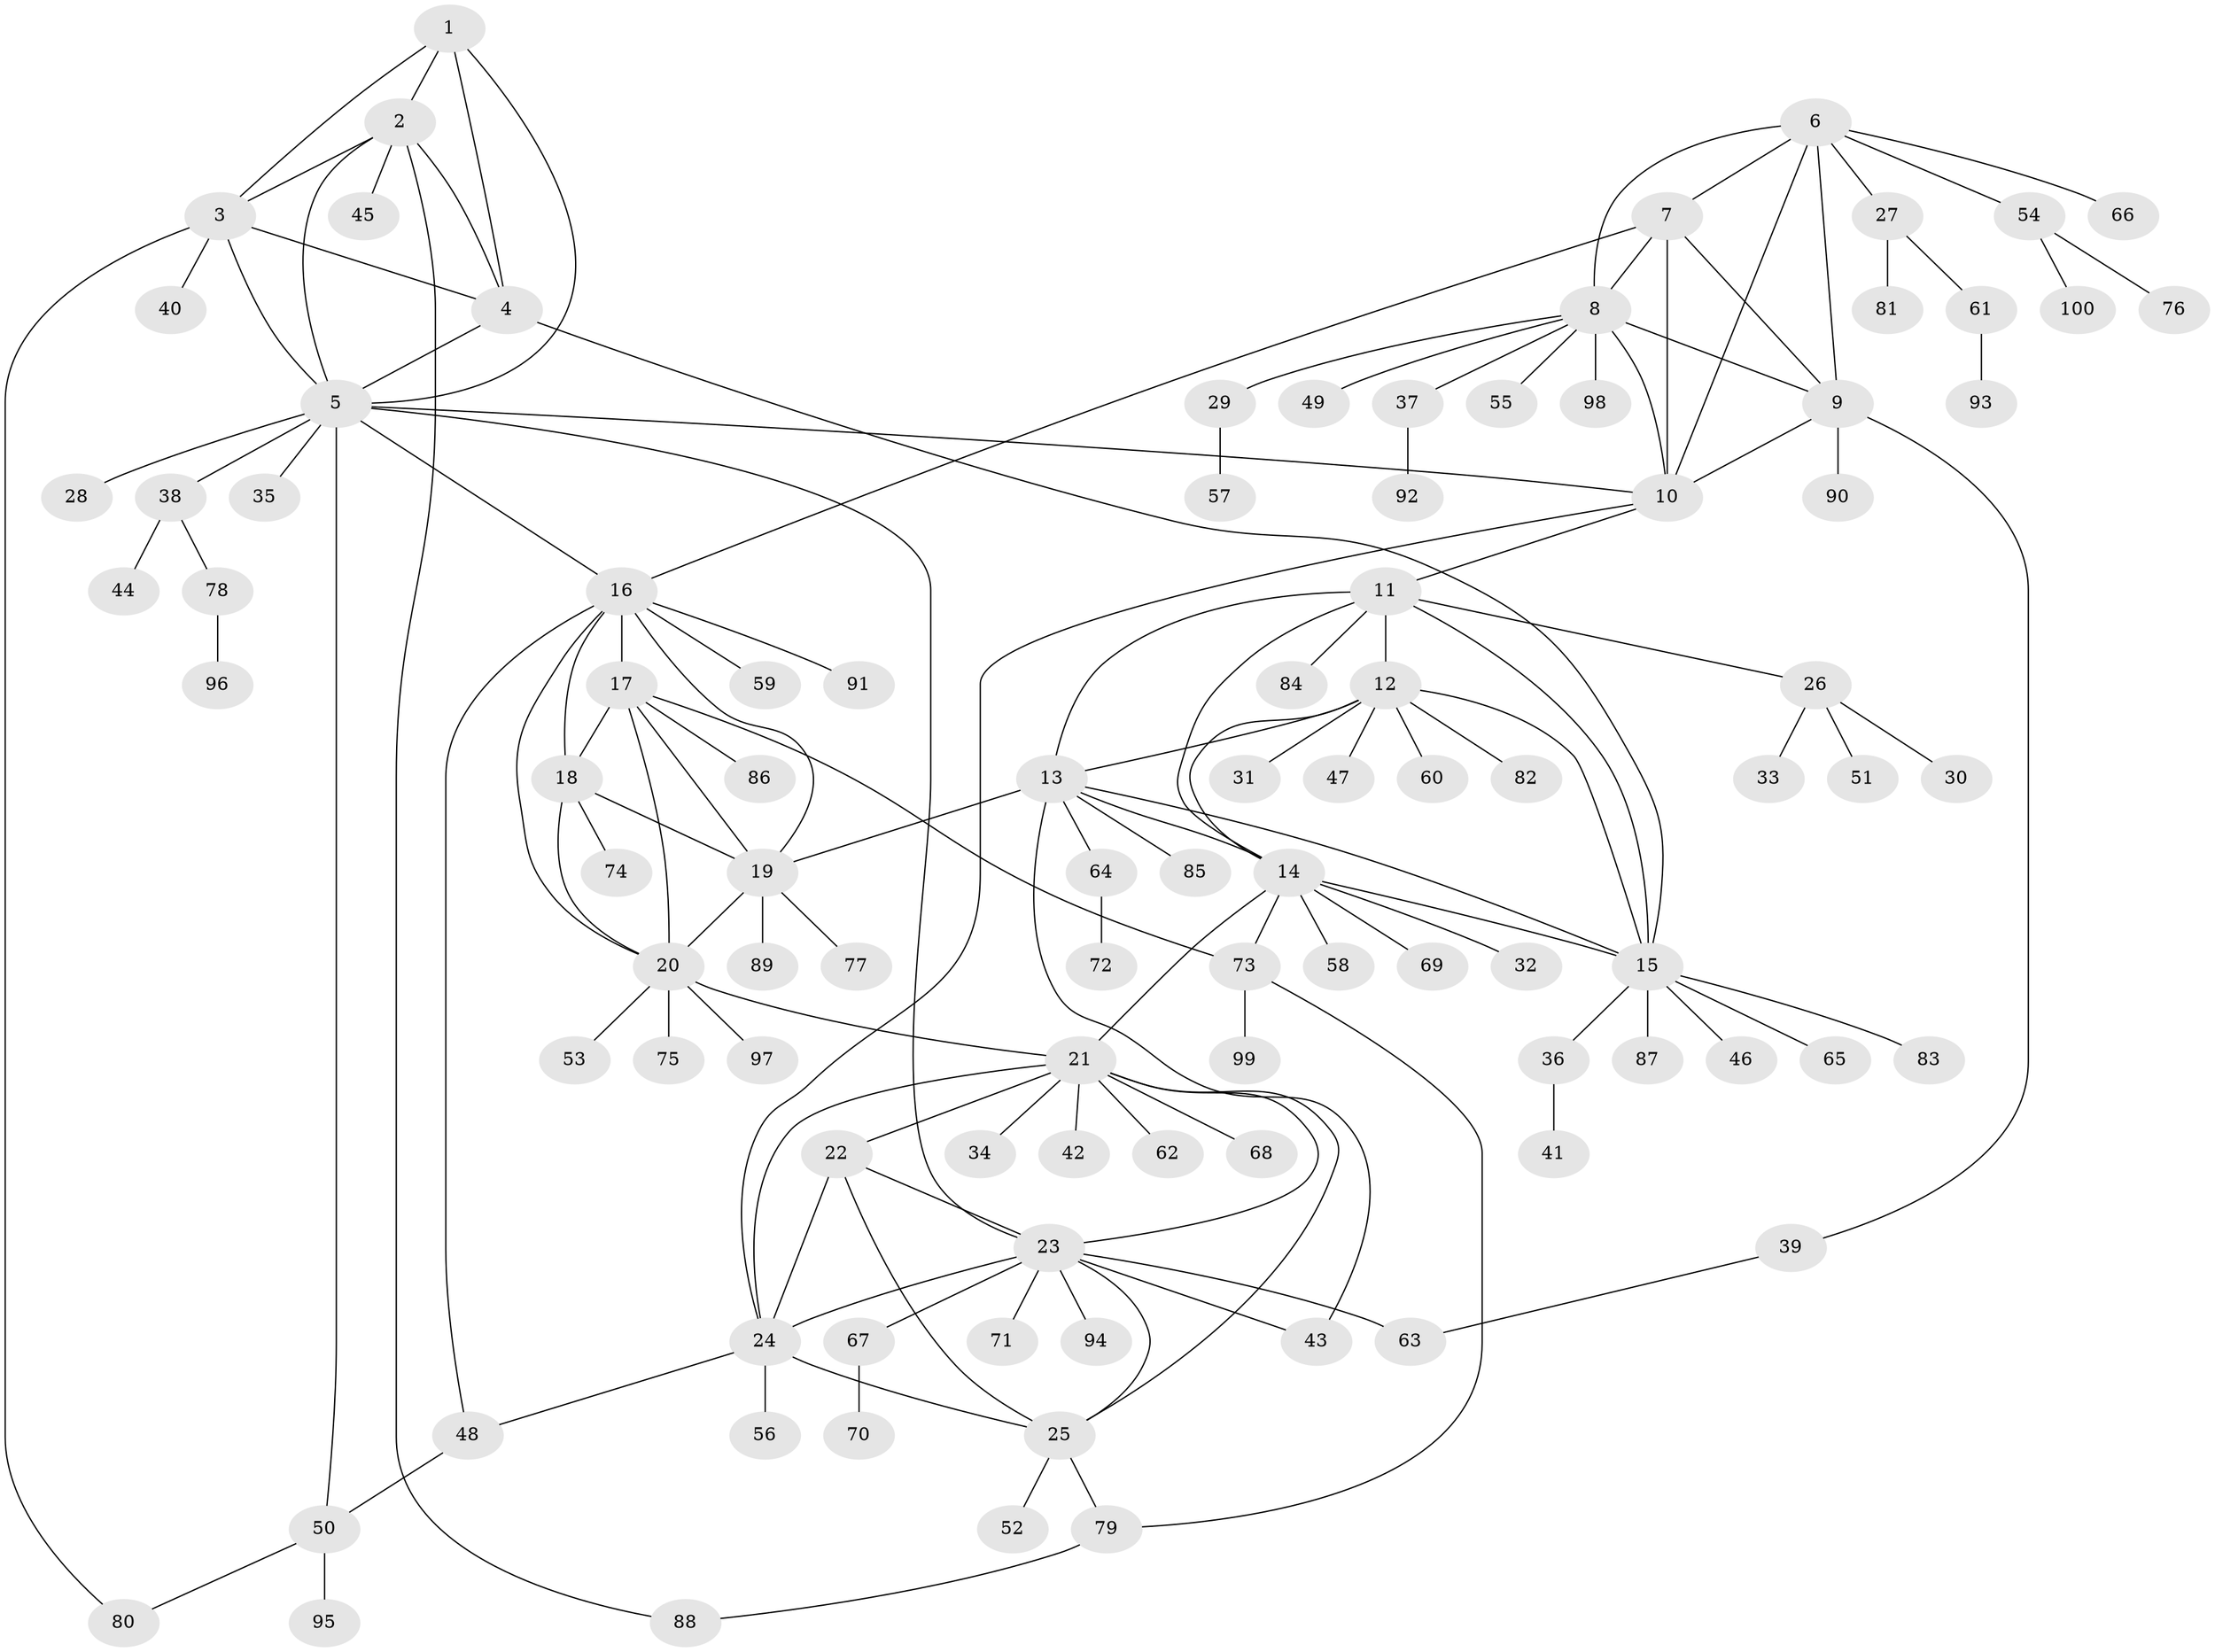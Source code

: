 // Generated by graph-tools (version 1.1) at 2025/11/02/27/25 16:11:33]
// undirected, 100 vertices, 143 edges
graph export_dot {
graph [start="1"]
  node [color=gray90,style=filled];
  1;
  2;
  3;
  4;
  5;
  6;
  7;
  8;
  9;
  10;
  11;
  12;
  13;
  14;
  15;
  16;
  17;
  18;
  19;
  20;
  21;
  22;
  23;
  24;
  25;
  26;
  27;
  28;
  29;
  30;
  31;
  32;
  33;
  34;
  35;
  36;
  37;
  38;
  39;
  40;
  41;
  42;
  43;
  44;
  45;
  46;
  47;
  48;
  49;
  50;
  51;
  52;
  53;
  54;
  55;
  56;
  57;
  58;
  59;
  60;
  61;
  62;
  63;
  64;
  65;
  66;
  67;
  68;
  69;
  70;
  71;
  72;
  73;
  74;
  75;
  76;
  77;
  78;
  79;
  80;
  81;
  82;
  83;
  84;
  85;
  86;
  87;
  88;
  89;
  90;
  91;
  92;
  93;
  94;
  95;
  96;
  97;
  98;
  99;
  100;
  1 -- 2;
  1 -- 3;
  1 -- 4;
  1 -- 5;
  2 -- 3;
  2 -- 4;
  2 -- 5;
  2 -- 45;
  2 -- 88;
  3 -- 4;
  3 -- 5;
  3 -- 40;
  3 -- 80;
  4 -- 5;
  4 -- 15;
  5 -- 10;
  5 -- 16;
  5 -- 23;
  5 -- 28;
  5 -- 35;
  5 -- 38;
  5 -- 50;
  6 -- 7;
  6 -- 8;
  6 -- 9;
  6 -- 10;
  6 -- 27;
  6 -- 54;
  6 -- 66;
  7 -- 8;
  7 -- 9;
  7 -- 10;
  7 -- 16;
  8 -- 9;
  8 -- 10;
  8 -- 29;
  8 -- 37;
  8 -- 49;
  8 -- 55;
  8 -- 98;
  9 -- 10;
  9 -- 39;
  9 -- 90;
  10 -- 11;
  10 -- 24;
  11 -- 12;
  11 -- 13;
  11 -- 14;
  11 -- 15;
  11 -- 26;
  11 -- 84;
  12 -- 13;
  12 -- 14;
  12 -- 15;
  12 -- 31;
  12 -- 47;
  12 -- 60;
  12 -- 82;
  13 -- 14;
  13 -- 15;
  13 -- 19;
  13 -- 43;
  13 -- 64;
  13 -- 85;
  14 -- 15;
  14 -- 21;
  14 -- 32;
  14 -- 58;
  14 -- 69;
  14 -- 73;
  15 -- 36;
  15 -- 46;
  15 -- 65;
  15 -- 83;
  15 -- 87;
  16 -- 17;
  16 -- 18;
  16 -- 19;
  16 -- 20;
  16 -- 48;
  16 -- 59;
  16 -- 91;
  17 -- 18;
  17 -- 19;
  17 -- 20;
  17 -- 73;
  17 -- 86;
  18 -- 19;
  18 -- 20;
  18 -- 74;
  19 -- 20;
  19 -- 77;
  19 -- 89;
  20 -- 21;
  20 -- 53;
  20 -- 75;
  20 -- 97;
  21 -- 22;
  21 -- 23;
  21 -- 24;
  21 -- 25;
  21 -- 34;
  21 -- 42;
  21 -- 62;
  21 -- 68;
  22 -- 23;
  22 -- 24;
  22 -- 25;
  23 -- 24;
  23 -- 25;
  23 -- 43;
  23 -- 63;
  23 -- 67;
  23 -- 71;
  23 -- 94;
  24 -- 25;
  24 -- 48;
  24 -- 56;
  25 -- 52;
  25 -- 79;
  26 -- 30;
  26 -- 33;
  26 -- 51;
  27 -- 61;
  27 -- 81;
  29 -- 57;
  36 -- 41;
  37 -- 92;
  38 -- 44;
  38 -- 78;
  39 -- 63;
  48 -- 50;
  50 -- 80;
  50 -- 95;
  54 -- 76;
  54 -- 100;
  61 -- 93;
  64 -- 72;
  67 -- 70;
  73 -- 79;
  73 -- 99;
  78 -- 96;
  79 -- 88;
}
